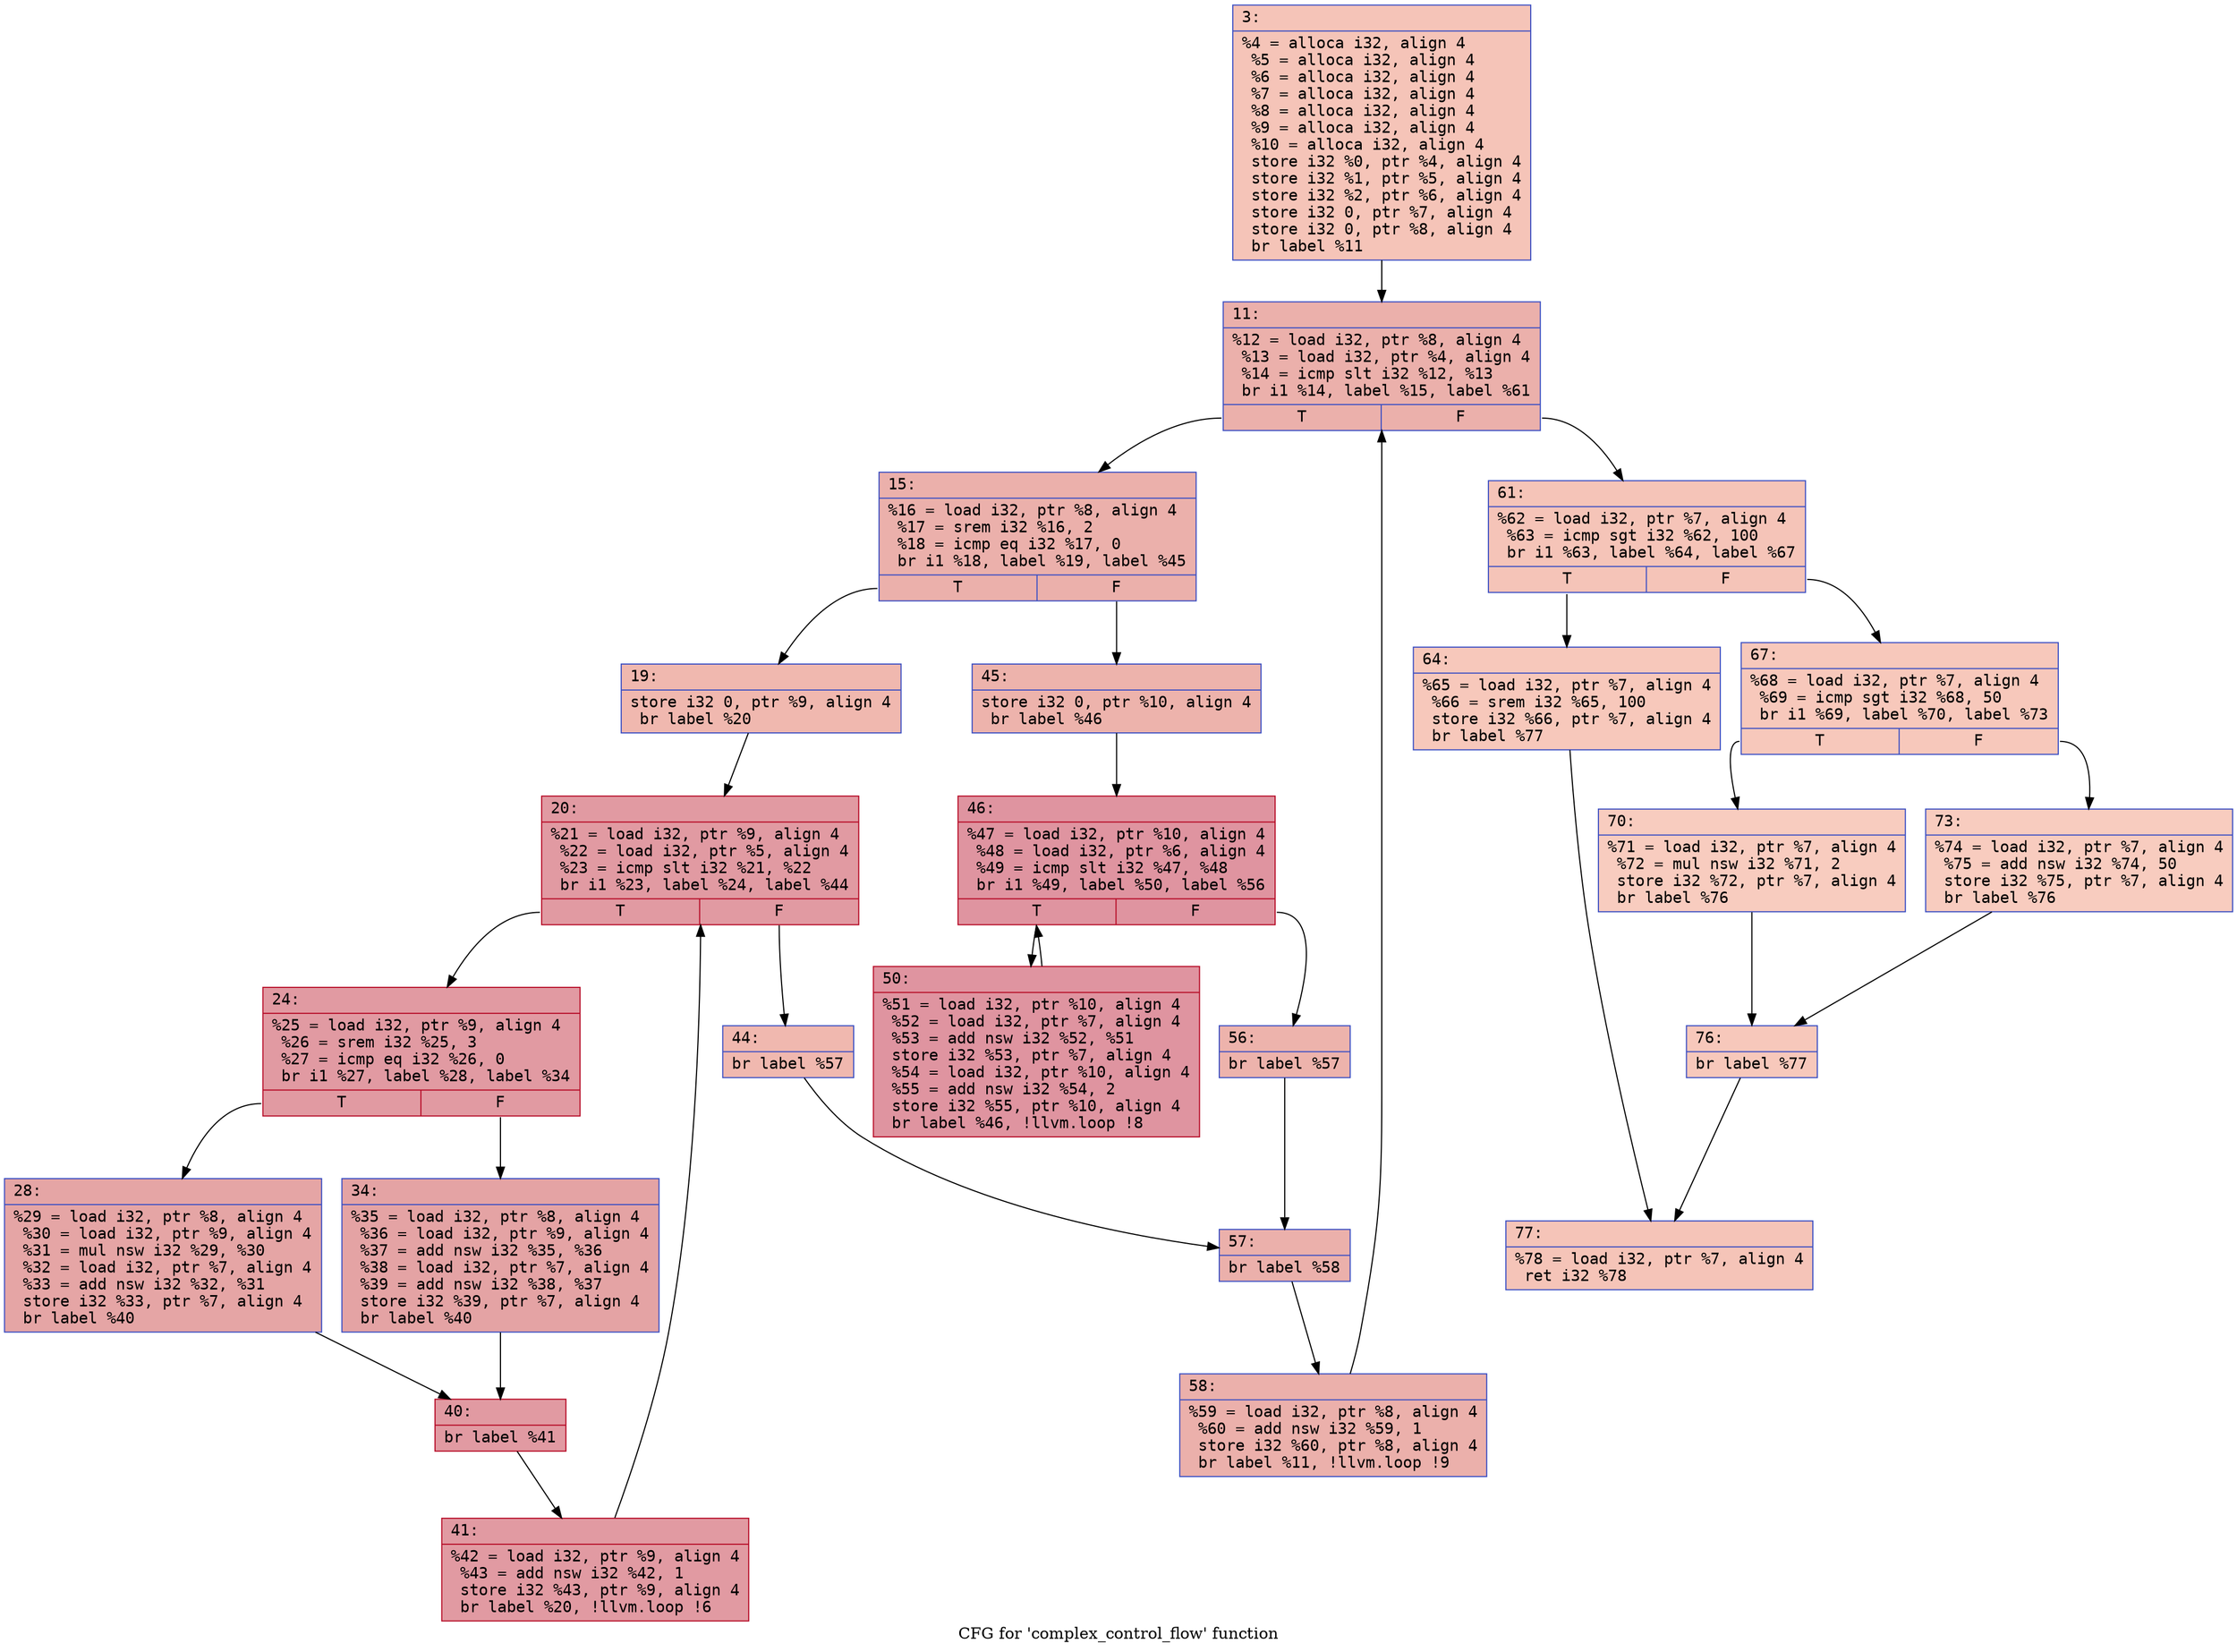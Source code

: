 digraph "CFG for 'complex_control_flow' function" {
	label="CFG for 'complex_control_flow' function";

	Node0x5e47c63802c0 [shape=record,color="#3d50c3ff", style=filled, fillcolor="#e97a5f70" fontname="Courier",label="{3:\l|  %4 = alloca i32, align 4\l  %5 = alloca i32, align 4\l  %6 = alloca i32, align 4\l  %7 = alloca i32, align 4\l  %8 = alloca i32, align 4\l  %9 = alloca i32, align 4\l  %10 = alloca i32, align 4\l  store i32 %0, ptr %4, align 4\l  store i32 %1, ptr %5, align 4\l  store i32 %2, ptr %6, align 4\l  store i32 0, ptr %7, align 4\l  store i32 0, ptr %8, align 4\l  br label %11\l}"];
	Node0x5e47c63802c0 -> Node0x5e47c63803f0;
	Node0x5e47c63803f0 [shape=record,color="#3d50c3ff", style=filled, fillcolor="#d24b4070" fontname="Courier",label="{11:\l|  %12 = load i32, ptr %8, align 4\l  %13 = load i32, ptr %4, align 4\l  %14 = icmp slt i32 %12, %13\l  br i1 %14, label %15, label %61\l|{<s0>T|<s1>F}}"];
	Node0x5e47c63803f0:s0 -> Node0x5e47c63e6630;
	Node0x5e47c63803f0:s1 -> Node0x5e47c63e6690;
	Node0x5e47c63e6630 [shape=record,color="#3d50c3ff", style=filled, fillcolor="#d24b4070" fontname="Courier",label="{15:\l|  %16 = load i32, ptr %8, align 4\l  %17 = srem i32 %16, 2\l  %18 = icmp eq i32 %17, 0\l  br i1 %18, label %19, label %45\l|{<s0>T|<s1>F}}"];
	Node0x5e47c63e6630:s0 -> Node0x5e47c63e6ea0;
	Node0x5e47c63e6630:s1 -> Node0x5e47c63e6f00;
	Node0x5e47c63e6ea0 [shape=record,color="#3d50c3ff", style=filled, fillcolor="#dc5d4a70" fontname="Courier",label="{19:\l|  store i32 0, ptr %9, align 4\l  br label %20\l}"];
	Node0x5e47c63e6ea0 -> Node0x5e47c63e70f0;
	Node0x5e47c63e70f0 [shape=record,color="#b70d28ff", style=filled, fillcolor="#bb1b2c70" fontname="Courier",label="{20:\l|  %21 = load i32, ptr %9, align 4\l  %22 = load i32, ptr %5, align 4\l  %23 = icmp slt i32 %21, %22\l  br i1 %23, label %24, label %44\l|{<s0>T|<s1>F}}"];
	Node0x5e47c63e70f0:s0 -> Node0x5e47c63e72c0;
	Node0x5e47c63e70f0:s1 -> Node0x5e47c63e7320;
	Node0x5e47c63e72c0 [shape=record,color="#b70d28ff", style=filled, fillcolor="#bb1b2c70" fontname="Courier",label="{24:\l|  %25 = load i32, ptr %9, align 4\l  %26 = srem i32 %25, 3\l  %27 = icmp eq i32 %26, 0\l  br i1 %27, label %28, label %34\l|{<s0>T|<s1>F}}"];
	Node0x5e47c63e72c0:s0 -> Node0x5e47c63e7520;
	Node0x5e47c63e72c0:s1 -> Node0x5e47c63e7580;
	Node0x5e47c63e7520 [shape=record,color="#3d50c3ff", style=filled, fillcolor="#c5333470" fontname="Courier",label="{28:\l|  %29 = load i32, ptr %8, align 4\l  %30 = load i32, ptr %9, align 4\l  %31 = mul nsw i32 %29, %30\l  %32 = load i32, ptr %7, align 4\l  %33 = add nsw i32 %32, %31\l  store i32 %33, ptr %7, align 4\l  br label %40\l}"];
	Node0x5e47c63e7520 -> Node0x5e47c63e7980;
	Node0x5e47c63e7580 [shape=record,color="#3d50c3ff", style=filled, fillcolor="#c32e3170" fontname="Courier",label="{34:\l|  %35 = load i32, ptr %8, align 4\l  %36 = load i32, ptr %9, align 4\l  %37 = add nsw i32 %35, %36\l  %38 = load i32, ptr %7, align 4\l  %39 = add nsw i32 %38, %37\l  store i32 %39, ptr %7, align 4\l  br label %40\l}"];
	Node0x5e47c63e7580 -> Node0x5e47c63e7980;
	Node0x5e47c63e7980 [shape=record,color="#b70d28ff", style=filled, fillcolor="#bb1b2c70" fontname="Courier",label="{40:\l|  br label %41\l}"];
	Node0x5e47c63e7980 -> Node0x5e47c63e7e00;
	Node0x5e47c63e7e00 [shape=record,color="#b70d28ff", style=filled, fillcolor="#bb1b2c70" fontname="Courier",label="{41:\l|  %42 = load i32, ptr %9, align 4\l  %43 = add nsw i32 %42, 1\l  store i32 %43, ptr %9, align 4\l  br label %20, !llvm.loop !6\l}"];
	Node0x5e47c63e7e00 -> Node0x5e47c63e70f0;
	Node0x5e47c63e7320 [shape=record,color="#3d50c3ff", style=filled, fillcolor="#dc5d4a70" fontname="Courier",label="{44:\l|  br label %57\l}"];
	Node0x5e47c63e7320 -> Node0x5e47c63e8bc0;
	Node0x5e47c63e6f00 [shape=record,color="#3d50c3ff", style=filled, fillcolor="#d6524470" fontname="Courier",label="{45:\l|  store i32 0, ptr %10, align 4\l  br label %46\l}"];
	Node0x5e47c63e6f00 -> Node0x5e47c63e8d30;
	Node0x5e47c63e8d30 [shape=record,color="#b70d28ff", style=filled, fillcolor="#b70d2870" fontname="Courier",label="{46:\l|  %47 = load i32, ptr %10, align 4\l  %48 = load i32, ptr %6, align 4\l  %49 = icmp slt i32 %47, %48\l  br i1 %49, label %50, label %56\l|{<s0>T|<s1>F}}"];
	Node0x5e47c63e8d30:s0 -> Node0x5e47c63e97a0;
	Node0x5e47c63e8d30:s1 -> Node0x5e47c63e9800;
	Node0x5e47c63e97a0 [shape=record,color="#b70d28ff", style=filled, fillcolor="#b70d2870" fontname="Courier",label="{50:\l|  %51 = load i32, ptr %10, align 4\l  %52 = load i32, ptr %7, align 4\l  %53 = add nsw i32 %52, %51\l  store i32 %53, ptr %7, align 4\l  %54 = load i32, ptr %10, align 4\l  %55 = add nsw i32 %54, 2\l  store i32 %55, ptr %10, align 4\l  br label %46, !llvm.loop !8\l}"];
	Node0x5e47c63e97a0 -> Node0x5e47c63e8d30;
	Node0x5e47c63e9800 [shape=record,color="#3d50c3ff", style=filled, fillcolor="#d6524470" fontname="Courier",label="{56:\l|  br label %57\l}"];
	Node0x5e47c63e9800 -> Node0x5e47c63e8bc0;
	Node0x5e47c63e8bc0 [shape=record,color="#3d50c3ff", style=filled, fillcolor="#d24b4070" fontname="Courier",label="{57:\l|  br label %58\l}"];
	Node0x5e47c63e8bc0 -> Node0x5e47c63e9f10;
	Node0x5e47c63e9f10 [shape=record,color="#3d50c3ff", style=filled, fillcolor="#d24b4070" fontname="Courier",label="{58:\l|  %59 = load i32, ptr %8, align 4\l  %60 = add nsw i32 %59, 1\l  store i32 %60, ptr %8, align 4\l  br label %11, !llvm.loop !9\l}"];
	Node0x5e47c63e9f10 -> Node0x5e47c63803f0;
	Node0x5e47c63e6690 [shape=record,color="#3d50c3ff", style=filled, fillcolor="#e97a5f70" fontname="Courier",label="{61:\l|  %62 = load i32, ptr %7, align 4\l  %63 = icmp sgt i32 %62, 100\l  br i1 %63, label %64, label %67\l|{<s0>T|<s1>F}}"];
	Node0x5e47c63e6690:s0 -> Node0x5e47c63ea400;
	Node0x5e47c63e6690:s1 -> Node0x5e47c63ea460;
	Node0x5e47c63ea400 [shape=record,color="#3d50c3ff", style=filled, fillcolor="#ed836670" fontname="Courier",label="{64:\l|  %65 = load i32, ptr %7, align 4\l  %66 = srem i32 %65, 100\l  store i32 %66, ptr %7, align 4\l  br label %77\l}"];
	Node0x5e47c63ea400 -> Node0x5e47c63ea760;
	Node0x5e47c63ea460 [shape=record,color="#3d50c3ff", style=filled, fillcolor="#ed836670" fontname="Courier",label="{67:\l|  %68 = load i32, ptr %7, align 4\l  %69 = icmp sgt i32 %68, 50\l  br i1 %69, label %70, label %73\l|{<s0>T|<s1>F}}"];
	Node0x5e47c63ea460:s0 -> Node0x5e47c63ea970;
	Node0x5e47c63ea460:s1 -> Node0x5e47c63ea9d0;
	Node0x5e47c63ea970 [shape=record,color="#3d50c3ff", style=filled, fillcolor="#f08b6e70" fontname="Courier",label="{70:\l|  %71 = load i32, ptr %7, align 4\l  %72 = mul nsw i32 %71, 2\l  store i32 %72, ptr %7, align 4\l  br label %76\l}"];
	Node0x5e47c63ea970 -> Node0x5e47c63eacd0;
	Node0x5e47c63ea9d0 [shape=record,color="#3d50c3ff", style=filled, fillcolor="#f08b6e70" fontname="Courier",label="{73:\l|  %74 = load i32, ptr %7, align 4\l  %75 = add nsw i32 %74, 50\l  store i32 %75, ptr %7, align 4\l  br label %76\l}"];
	Node0x5e47c63ea9d0 -> Node0x5e47c63eacd0;
	Node0x5e47c63eacd0 [shape=record,color="#3d50c3ff", style=filled, fillcolor="#ed836670" fontname="Courier",label="{76:\l|  br label %77\l}"];
	Node0x5e47c63eacd0 -> Node0x5e47c63ea760;
	Node0x5e47c63ea760 [shape=record,color="#3d50c3ff", style=filled, fillcolor="#e97a5f70" fontname="Courier",label="{77:\l|  %78 = load i32, ptr %7, align 4\l  ret i32 %78\l}"];
}
